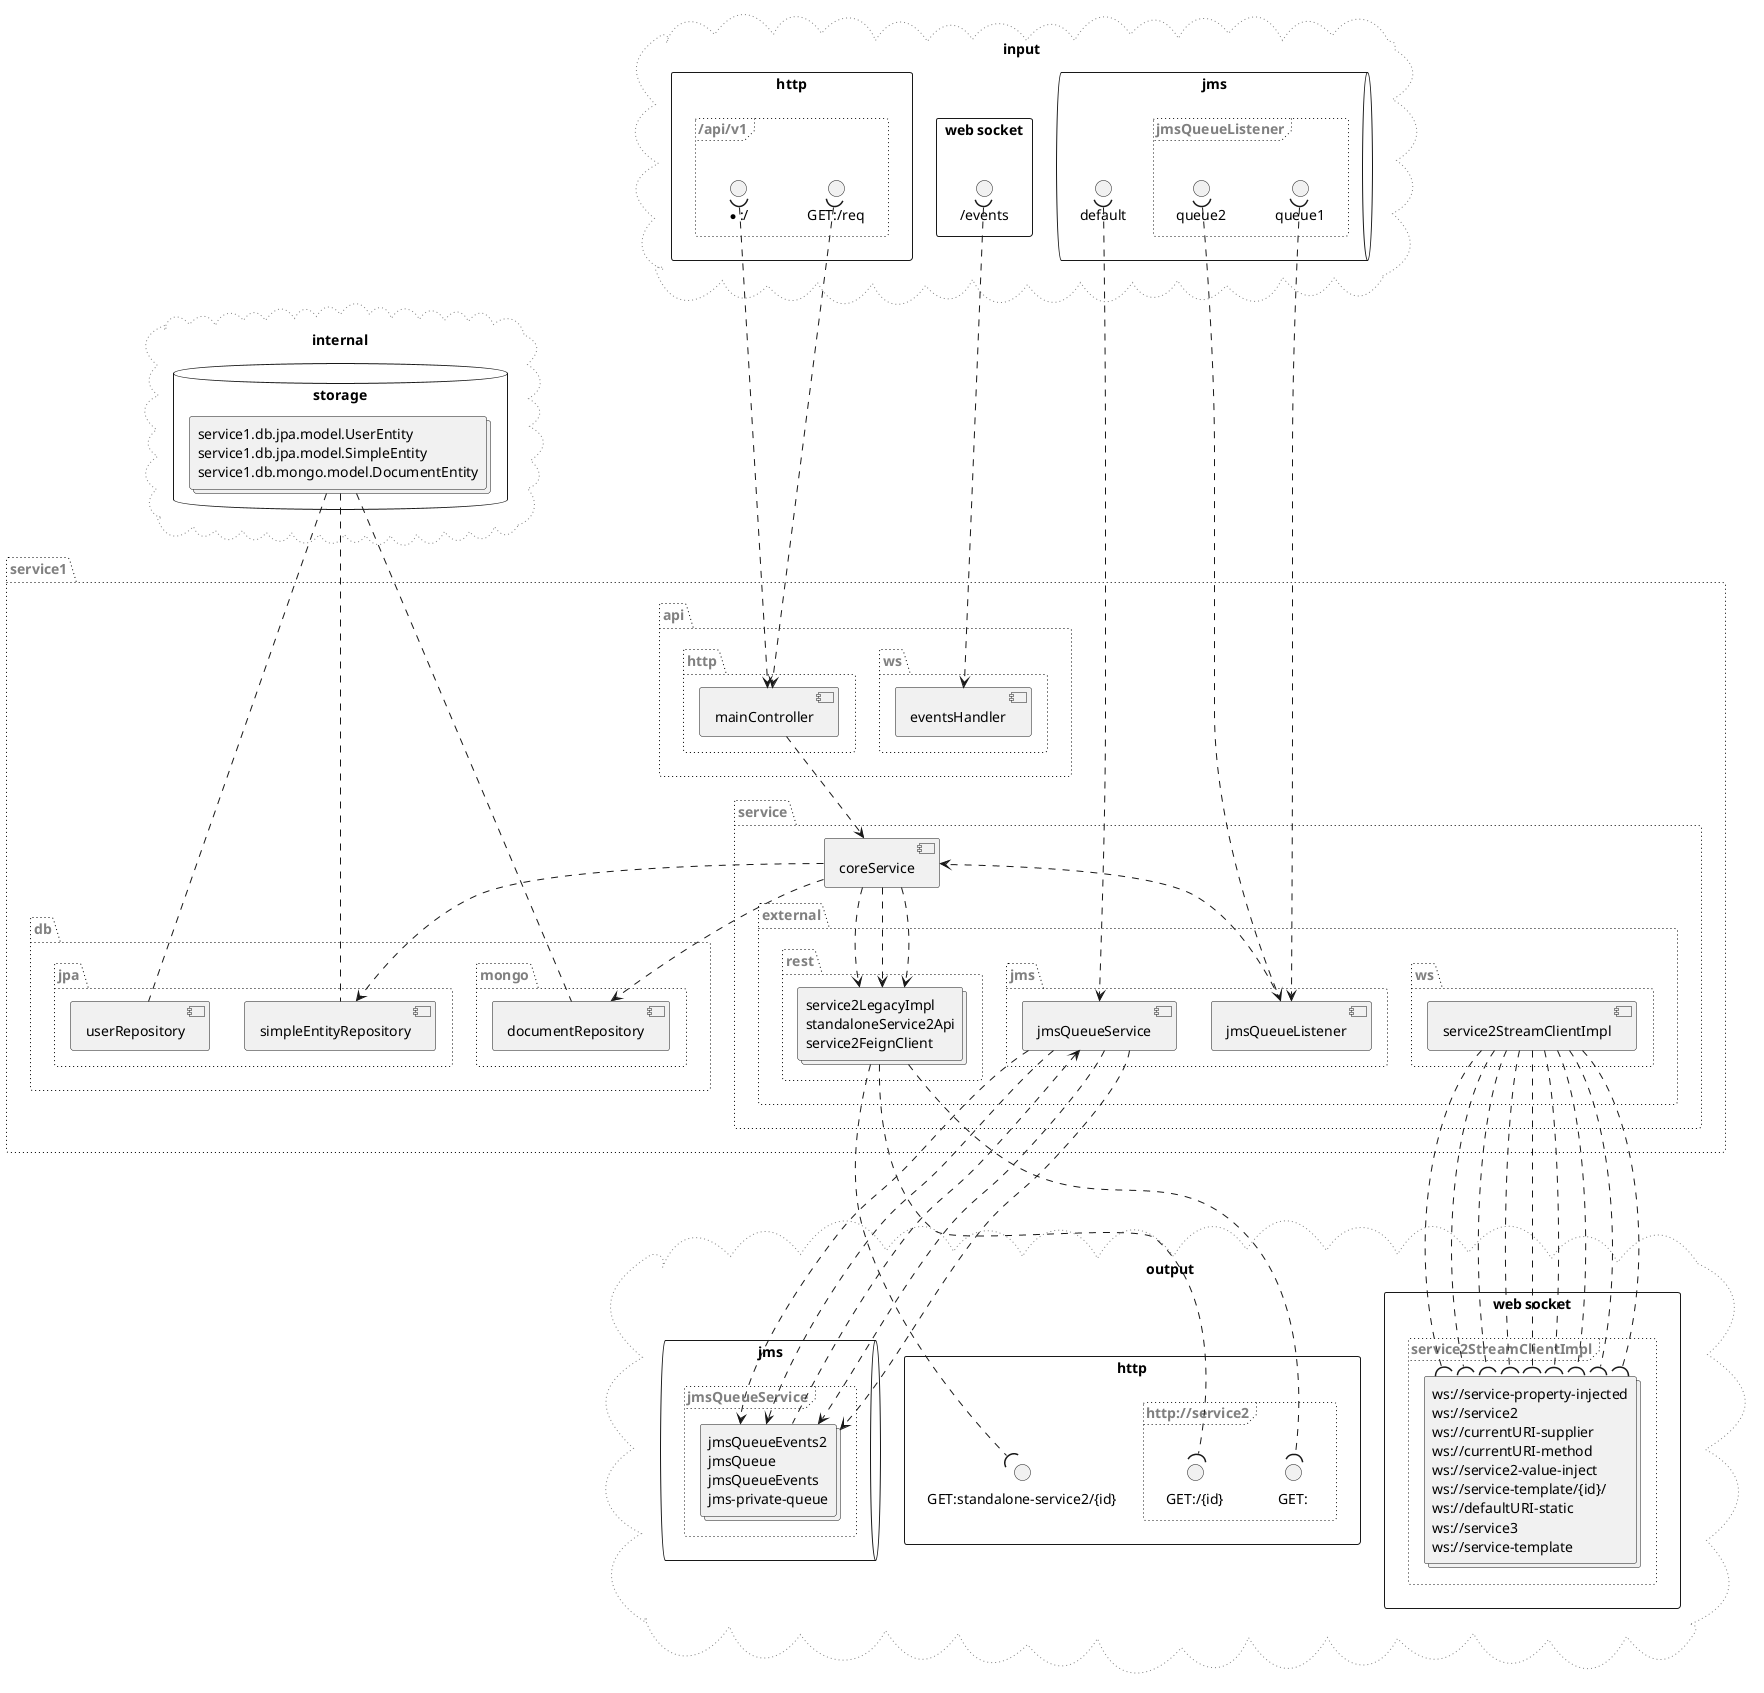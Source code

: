 @startuml
package "service1" as service1 #line.dotted;text:gray {
  package "api" as service1.api #line.dotted;text:gray {
    package "http" as service1.api.http #line.dotted;text:gray {
      component mainController as mainController
    }
    package "ws" as service1.api.ws #line.dotted;text:gray {
      component eventsHandler as eventsHandler
    }
  }
  package "service" as service1.service #line.dotted;text:gray {
    component coreService as coreService
    package "external" as service1.service.external #line.dotted;text:gray {
      package "jms" as service1.service.external.jms #line.dotted;text:gray {
        component jmsQueueListener as jmsQueueListener
        component jmsQueueService as jmsQueueService
      }
      package "rest" as service1.service.external.rest #line.dotted;text:gray {
        collections "service2LegacyImpl\n\
standaloneService2Api\n\
service2FeignClient" as service1.service.external.rest.components
      }
      package "ws" as service1.service.external.ws #line.dotted;text:gray {
        component service2StreamClientImpl as service2StreamClientImpl
      }
    }
  }
  package "db" as service1.db #line.dotted;text:gray {
    package "jpa" as service1.db.jpa #line.dotted;text:gray {
      component userRepository as userRepository
      component simpleEntityRepository as simpleEntityRepository
    }
    package "mongo" as service1.db.mongo #line.dotted;text:gray {
      component documentRepository as documentRepository
    }
  }
}
mainController ..> coreService
coreService ..> service1.service.external.rest.components
coreService ..> service1.service.external.rest.components
coreService ..> service1.service.external.rest.components
coreService ..> simpleEntityRepository
coreService ..> documentRepository
jmsQueueListener ..> coreService
cloud "internal" as internal #line.dotted;line:gray; {
  database "storage" as internal.storage {
    collections "service1.db.jpa.model.UserEntity\n\
service1.db.jpa.model.SimpleEntity\n\
service1.db.mongo.model.DocumentEntity" as internal.storage.interfaces
    internal.storage.interfaces .... userRepository
    internal.storage.interfaces .... simpleEntityRepository
    internal.storage.interfaces .... documentRepository
  }
}
cloud "input" as input #line.dotted;line:gray; {
  rectangle "http" as input.http {
    frame "/api/v1" #line.dotted;text:gray {
      interface "*:/" as in....api.v1.
      in....api.v1. )....> mainController
      interface "GET:/req" as in.GET..api.v1.req
      in.GET..api.v1.req )....> mainController
    }
  }
  rectangle "web socket" as input.websocket {
    interface "/events" as in.in.ws..events
    in.in.ws..events )....> eventsHandler
  }
  queue "jms" as input.jms {
    interface "default" as in.default.in
    in.default.in )....> jmsQueueService
    frame "jmsQueueListener" as input.jms.jms.jmsQueueListener #line.dotted;text:gray {
      interface "queue2" as in.queue2.in
      in.queue2.in )....> jmsQueueListener
      interface "queue1" as in.queue1.in
      in.queue1.in )....> jmsQueueListener
    }
  }
}
cloud "output" as output #line.dotted;line:gray; {
  rectangle "http" as output.http {
    interface "GET:standalone-service2/{id}" as out.GET.standalone.service2..id.
    service1.service.external.rest.components ....( out.GET.standalone.service2..id.
    frame "http://service2" #line.dotted;text:gray {
      interface "GET:/{id}" as out.GET.http...service2..id.
      service1.service.external.rest.components ....( out.GET.http...service2..id.
      interface "GET:" as out.GET.http...service2
      service1.service.external.rest.components ....( out.GET.http...service2
    }
  }
  rectangle "web socket" as output.websocket {
    frame "service2StreamClientImpl" as output.websocket.websocket.service2StreamClientImpl #line.dotted;text:gray {
      collections "ws://service-property-injected\n\
ws://service2\n\
ws://currentURI-supplier\n\
ws://currentURI-method\n\
ws://service2-value-inject\n\
ws://service-template/{id}/\n\
ws://defaultURI-static\n\
ws://service3\n\
ws://service-template" as service2StreamClientImpl.interfaces
      service2StreamClientImpl ....( service2StreamClientImpl.interfaces
      service2StreamClientImpl ....( service2StreamClientImpl.interfaces
      service2StreamClientImpl ....( service2StreamClientImpl.interfaces
      service2StreamClientImpl ....( service2StreamClientImpl.interfaces
      service2StreamClientImpl ....( service2StreamClientImpl.interfaces
      service2StreamClientImpl ....( service2StreamClientImpl.interfaces
      service2StreamClientImpl ....( service2StreamClientImpl.interfaces
      service2StreamClientImpl ....( service2StreamClientImpl.interfaces
      service2StreamClientImpl ....( service2StreamClientImpl.interfaces
    }
  }
  queue "jms" as output.jms {
    frame "jmsQueueService" as output.jms.jms.jmsQueueService #line.dotted;text:gray {
      collections "jmsQueueEvents2\n\
jmsQueue\n\
jmsQueueEvents\n\
jms-private-queue" as jmsQueueService.interfaces
      jmsQueueService ....> jmsQueueService.interfaces
      jmsQueueService ....> jmsQueueService.interfaces
      jmsQueueService <.... jmsQueueService.interfaces
      jmsQueueService ....> jmsQueueService.interfaces
      jmsQueueService ....> jmsQueueService.interfaces
    }
  }
}
@enduml

